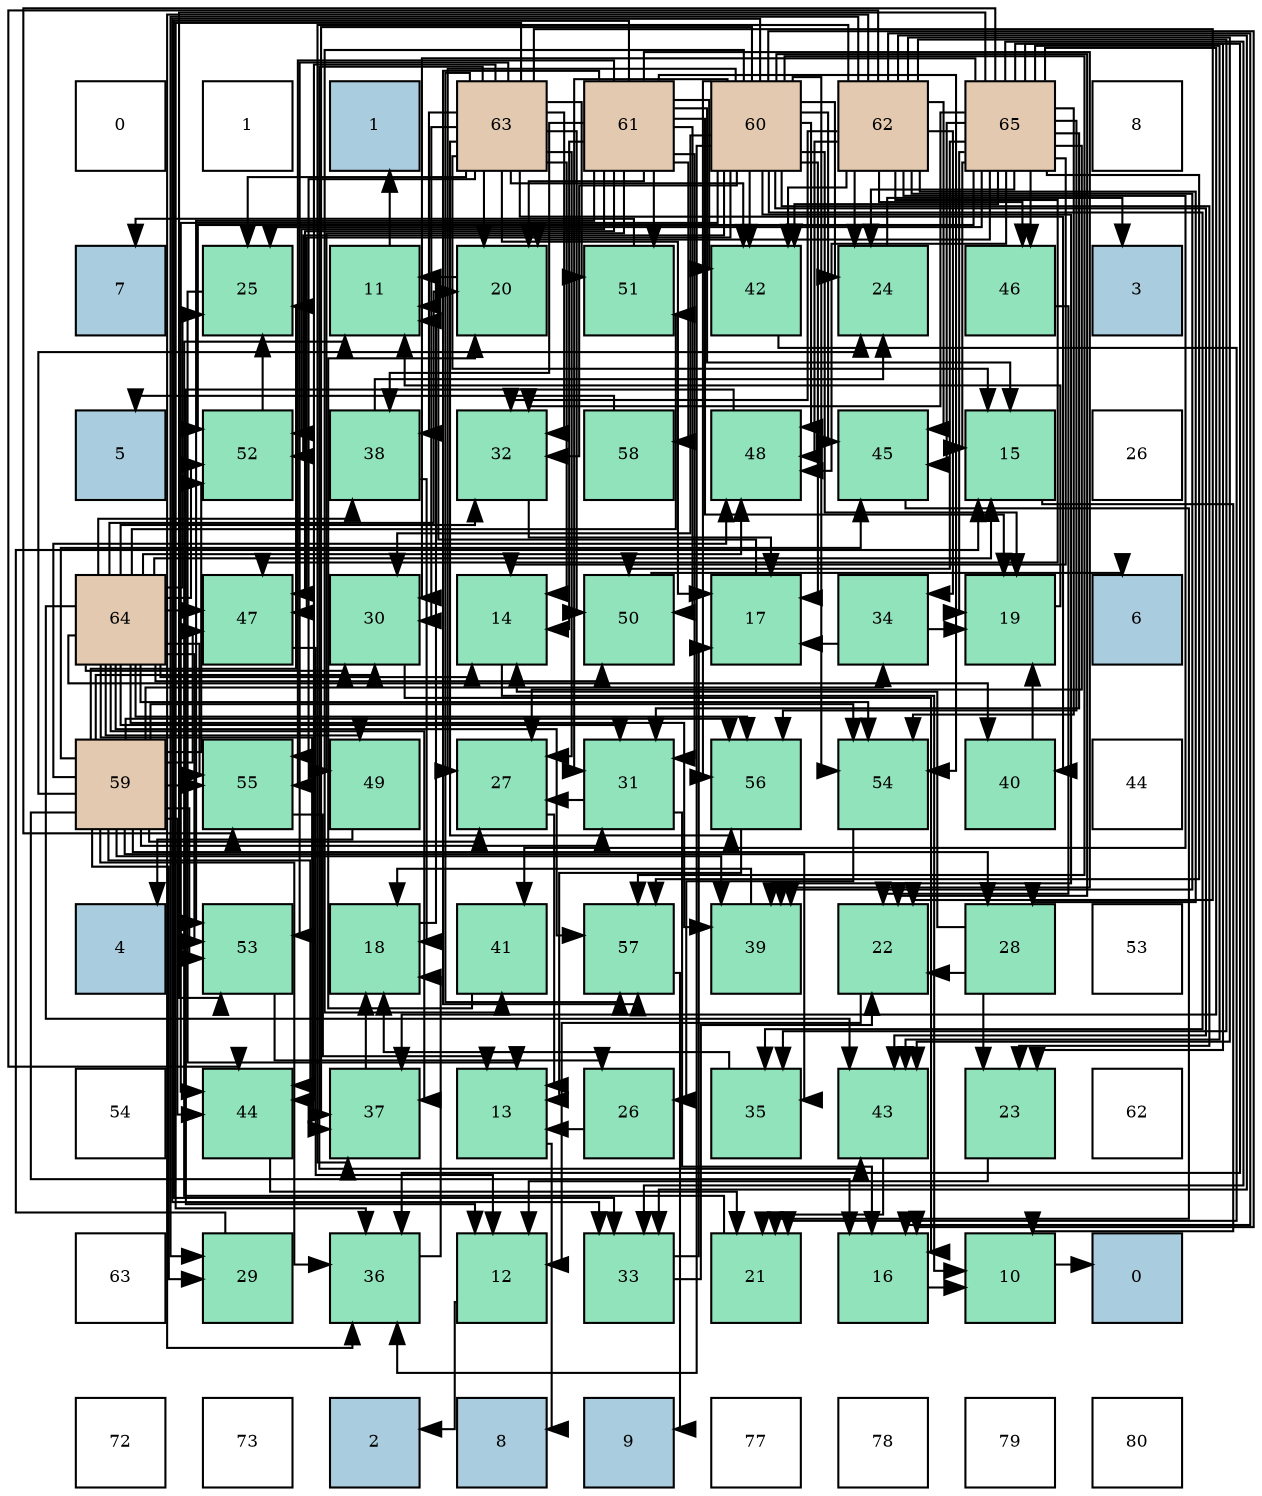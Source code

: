 digraph layout{
 rankdir=TB;
 splines=ortho;
 node [style=filled shape=square fixedsize=true width=0.6];
0[label="0", fontsize=8, fillcolor="#ffffff"];
1[label="1", fontsize=8, fillcolor="#ffffff"];
2[label="1", fontsize=8, fillcolor="#a9ccde"];
3[label="63", fontsize=8, fillcolor="#e3c9af"];
4[label="61", fontsize=8, fillcolor="#e3c9af"];
5[label="60", fontsize=8, fillcolor="#e3c9af"];
6[label="62", fontsize=8, fillcolor="#e3c9af"];
7[label="65", fontsize=8, fillcolor="#e3c9af"];
8[label="8", fontsize=8, fillcolor="#ffffff"];
9[label="7", fontsize=8, fillcolor="#a9ccde"];
10[label="25", fontsize=8, fillcolor="#91e3bb"];
11[label="11", fontsize=8, fillcolor="#91e3bb"];
12[label="20", fontsize=8, fillcolor="#91e3bb"];
13[label="51", fontsize=8, fillcolor="#91e3bb"];
14[label="42", fontsize=8, fillcolor="#91e3bb"];
15[label="24", fontsize=8, fillcolor="#91e3bb"];
16[label="46", fontsize=8, fillcolor="#91e3bb"];
17[label="3", fontsize=8, fillcolor="#a9ccde"];
18[label="5", fontsize=8, fillcolor="#a9ccde"];
19[label="52", fontsize=8, fillcolor="#91e3bb"];
20[label="38", fontsize=8, fillcolor="#91e3bb"];
21[label="32", fontsize=8, fillcolor="#91e3bb"];
22[label="58", fontsize=8, fillcolor="#91e3bb"];
23[label="48", fontsize=8, fillcolor="#91e3bb"];
24[label="45", fontsize=8, fillcolor="#91e3bb"];
25[label="15", fontsize=8, fillcolor="#91e3bb"];
26[label="26", fontsize=8, fillcolor="#ffffff"];
27[label="64", fontsize=8, fillcolor="#e3c9af"];
28[label="47", fontsize=8, fillcolor="#91e3bb"];
29[label="30", fontsize=8, fillcolor="#91e3bb"];
30[label="14", fontsize=8, fillcolor="#91e3bb"];
31[label="50", fontsize=8, fillcolor="#91e3bb"];
32[label="17", fontsize=8, fillcolor="#91e3bb"];
33[label="34", fontsize=8, fillcolor="#91e3bb"];
34[label="19", fontsize=8, fillcolor="#91e3bb"];
35[label="6", fontsize=8, fillcolor="#a9ccde"];
36[label="59", fontsize=8, fillcolor="#e3c9af"];
37[label="55", fontsize=8, fillcolor="#91e3bb"];
38[label="49", fontsize=8, fillcolor="#91e3bb"];
39[label="27", fontsize=8, fillcolor="#91e3bb"];
40[label="31", fontsize=8, fillcolor="#91e3bb"];
41[label="56", fontsize=8, fillcolor="#91e3bb"];
42[label="54", fontsize=8, fillcolor="#91e3bb"];
43[label="40", fontsize=8, fillcolor="#91e3bb"];
44[label="44", fontsize=8, fillcolor="#ffffff"];
45[label="4", fontsize=8, fillcolor="#a9ccde"];
46[label="53", fontsize=8, fillcolor="#91e3bb"];
47[label="18", fontsize=8, fillcolor="#91e3bb"];
48[label="41", fontsize=8, fillcolor="#91e3bb"];
49[label="57", fontsize=8, fillcolor="#91e3bb"];
50[label="39", fontsize=8, fillcolor="#91e3bb"];
51[label="22", fontsize=8, fillcolor="#91e3bb"];
52[label="28", fontsize=8, fillcolor="#91e3bb"];
53[label="53", fontsize=8, fillcolor="#ffffff"];
54[label="54", fontsize=8, fillcolor="#ffffff"];
55[label="44", fontsize=8, fillcolor="#91e3bb"];
56[label="37", fontsize=8, fillcolor="#91e3bb"];
57[label="13", fontsize=8, fillcolor="#91e3bb"];
58[label="26", fontsize=8, fillcolor="#91e3bb"];
59[label="35", fontsize=8, fillcolor="#91e3bb"];
60[label="43", fontsize=8, fillcolor="#91e3bb"];
61[label="23", fontsize=8, fillcolor="#91e3bb"];
62[label="62", fontsize=8, fillcolor="#ffffff"];
63[label="63", fontsize=8, fillcolor="#ffffff"];
64[label="29", fontsize=8, fillcolor="#91e3bb"];
65[label="36", fontsize=8, fillcolor="#91e3bb"];
66[label="12", fontsize=8, fillcolor="#91e3bb"];
67[label="33", fontsize=8, fillcolor="#91e3bb"];
68[label="21", fontsize=8, fillcolor="#91e3bb"];
69[label="16", fontsize=8, fillcolor="#91e3bb"];
70[label="10", fontsize=8, fillcolor="#91e3bb"];
71[label="0", fontsize=8, fillcolor="#a9ccde"];
72[label="72", fontsize=8, fillcolor="#ffffff"];
73[label="73", fontsize=8, fillcolor="#ffffff"];
74[label="2", fontsize=8, fillcolor="#a9ccde"];
75[label="8", fontsize=8, fillcolor="#a9ccde"];
76[label="9", fontsize=8, fillcolor="#a9ccde"];
77[label="77", fontsize=8, fillcolor="#ffffff"];
78[label="78", fontsize=8, fillcolor="#ffffff"];
79[label="79", fontsize=8, fillcolor="#ffffff"];
80[label="80", fontsize=8, fillcolor="#ffffff"];
edge [constraint=false, style=vis];70 -> 71;
11 -> 2;
66 -> 74;
57 -> 75;
30 -> 70;
25 -> 70;
69 -> 70;
32 -> 11;
47 -> 11;
34 -> 11;
12 -> 11;
68 -> 11;
51 -> 66;
61 -> 66;
15 -> 17;
10 -> 57;
58 -> 57;
39 -> 57;
52 -> 30;
52 -> 51;
52 -> 61;
64 -> 25;
29 -> 69;
40 -> 69;
40 -> 39;
21 -> 32;
67 -> 32;
67 -> 51;
33 -> 32;
33 -> 34;
59 -> 47;
65 -> 47;
56 -> 47;
20 -> 47;
20 -> 15;
50 -> 47;
43 -> 34;
48 -> 12;
14 -> 68;
60 -> 68;
55 -> 68;
24 -> 68;
16 -> 51;
28 -> 66;
23 -> 66;
38 -> 45;
31 -> 35;
13 -> 9;
19 -> 10;
46 -> 58;
42 -> 58;
37 -> 57;
41 -> 57;
49 -> 76;
22 -> 18;
36 -> 69;
36 -> 15;
36 -> 10;
36 -> 39;
36 -> 52;
36 -> 64;
36 -> 29;
36 -> 40;
36 -> 33;
36 -> 59;
36 -> 65;
36 -> 56;
36 -> 50;
36 -> 55;
36 -> 24;
36 -> 28;
36 -> 23;
36 -> 19;
36 -> 46;
36 -> 42;
36 -> 37;
36 -> 41;
5 -> 69;
5 -> 32;
5 -> 34;
5 -> 51;
5 -> 61;
5 -> 15;
5 -> 39;
5 -> 29;
5 -> 40;
5 -> 21;
5 -> 67;
5 -> 59;
5 -> 65;
5 -> 56;
5 -> 50;
5 -> 48;
5 -> 14;
5 -> 60;
5 -> 55;
5 -> 24;
5 -> 28;
5 -> 23;
5 -> 19;
5 -> 42;
5 -> 41;
5 -> 49;
4 -> 30;
4 -> 25;
4 -> 34;
4 -> 12;
4 -> 40;
4 -> 67;
4 -> 20;
4 -> 50;
4 -> 14;
4 -> 28;
4 -> 38;
4 -> 31;
4 -> 13;
4 -> 19;
4 -> 46;
4 -> 42;
4 -> 37;
4 -> 49;
4 -> 22;
6 -> 69;
6 -> 15;
6 -> 52;
6 -> 64;
6 -> 21;
6 -> 67;
6 -> 33;
6 -> 59;
6 -> 65;
6 -> 56;
6 -> 50;
6 -> 48;
6 -> 14;
6 -> 60;
6 -> 55;
6 -> 24;
6 -> 16;
6 -> 28;
6 -> 23;
3 -> 30;
3 -> 25;
3 -> 32;
3 -> 12;
3 -> 51;
3 -> 10;
3 -> 39;
3 -> 29;
3 -> 21;
3 -> 65;
3 -> 20;
3 -> 43;
3 -> 14;
3 -> 60;
3 -> 55;
3 -> 31;
3 -> 13;
3 -> 46;
3 -> 37;
3 -> 41;
3 -> 49;
27 -> 30;
27 -> 25;
27 -> 12;
27 -> 10;
27 -> 29;
27 -> 40;
27 -> 21;
27 -> 56;
27 -> 20;
27 -> 50;
27 -> 43;
27 -> 60;
27 -> 55;
27 -> 28;
27 -> 23;
27 -> 38;
27 -> 31;
27 -> 13;
27 -> 19;
27 -> 46;
27 -> 42;
27 -> 37;
27 -> 41;
27 -> 49;
7 -> 30;
7 -> 25;
7 -> 34;
7 -> 12;
7 -> 61;
7 -> 15;
7 -> 10;
7 -> 39;
7 -> 29;
7 -> 40;
7 -> 21;
7 -> 67;
7 -> 65;
7 -> 56;
7 -> 14;
7 -> 60;
7 -> 24;
7 -> 16;
7 -> 23;
7 -> 31;
7 -> 19;
7 -> 46;
7 -> 42;
7 -> 37;
7 -> 41;
7 -> 49;
edge [constraint=true, style=invis];
0 -> 9 -> 18 -> 27 -> 36 -> 45 -> 54 -> 63 -> 72;
1 -> 10 -> 19 -> 28 -> 37 -> 46 -> 55 -> 64 -> 73;
2 -> 11 -> 20 -> 29 -> 38 -> 47 -> 56 -> 65 -> 74;
3 -> 12 -> 21 -> 30 -> 39 -> 48 -> 57 -> 66 -> 75;
4 -> 13 -> 22 -> 31 -> 40 -> 49 -> 58 -> 67 -> 76;
5 -> 14 -> 23 -> 32 -> 41 -> 50 -> 59 -> 68 -> 77;
6 -> 15 -> 24 -> 33 -> 42 -> 51 -> 60 -> 69 -> 78;
7 -> 16 -> 25 -> 34 -> 43 -> 52 -> 61 -> 70 -> 79;
8 -> 17 -> 26 -> 35 -> 44 -> 53 -> 62 -> 71 -> 80;
rank = same {0 -> 1 -> 2 -> 3 -> 4 -> 5 -> 6 -> 7 -> 8};
rank = same {9 -> 10 -> 11 -> 12 -> 13 -> 14 -> 15 -> 16 -> 17};
rank = same {18 -> 19 -> 20 -> 21 -> 22 -> 23 -> 24 -> 25 -> 26};
rank = same {27 -> 28 -> 29 -> 30 -> 31 -> 32 -> 33 -> 34 -> 35};
rank = same {36 -> 37 -> 38 -> 39 -> 40 -> 41 -> 42 -> 43 -> 44};
rank = same {45 -> 46 -> 47 -> 48 -> 49 -> 50 -> 51 -> 52 -> 53};
rank = same {54 -> 55 -> 56 -> 57 -> 58 -> 59 -> 60 -> 61 -> 62};
rank = same {63 -> 64 -> 65 -> 66 -> 67 -> 68 -> 69 -> 70 -> 71};
rank = same {72 -> 73 -> 74 -> 75 -> 76 -> 77 -> 78 -> 79 -> 80};
}